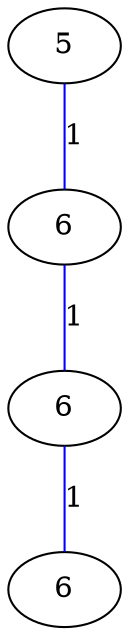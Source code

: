graph G {
	0 [label="5"];
	1 [label="6"];
	2 [label="6"];
	3 [label="6"];
	0 -- 1 [label="1", color=blue];
	1 -- 2 [label="1", color=blue];
	2 -- 3 [label="1", color=blue];
}